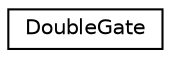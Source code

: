 digraph "Graphical Class Hierarchy"
{
  edge [fontname="Helvetica",fontsize="10",labelfontname="Helvetica",labelfontsize="10"];
  node [fontname="Helvetica",fontsize="10",shape=record];
  rankdir="LR";
  Node0 [label="DoubleGate",height=0.2,width=0.4,color="black", fillcolor="white", style="filled",URL="$classDoubleGate.html",tooltip="Gates between two input streams. "];
}
